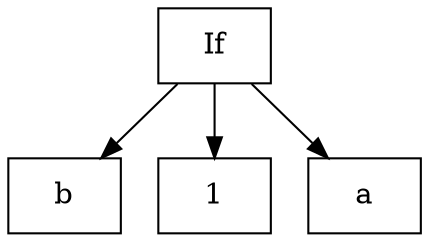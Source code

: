
// Eval 6
digraph G {
    node [shape = "box"]

    n0 [label="If"];
    n0 -> n1;
    n1 [label="b"];
    n0 -> n2;
    n2 [label="1"];
    n0 -> n3;
    n3 [label="a"];
}
